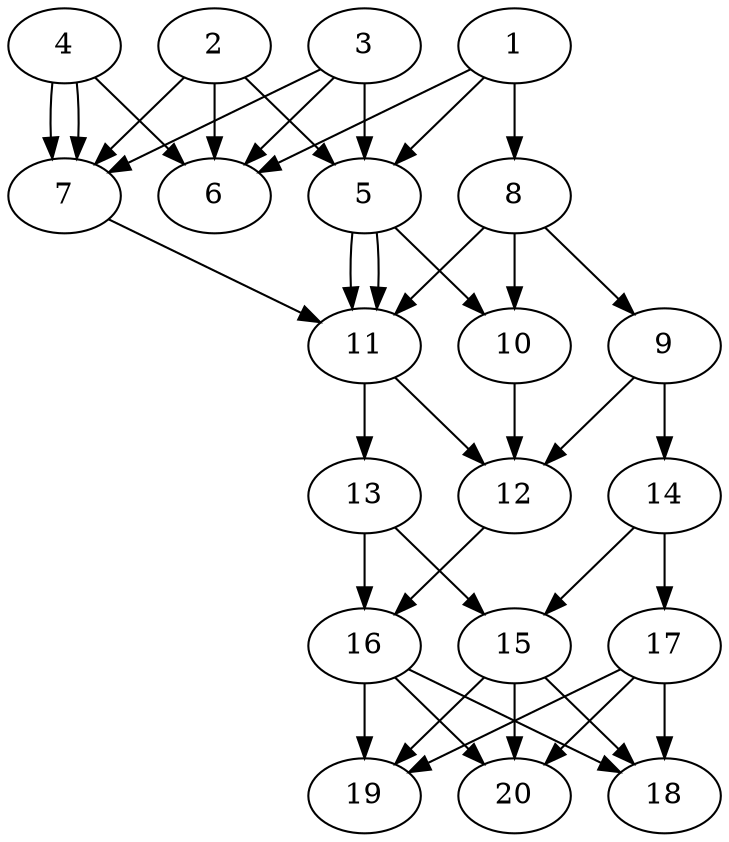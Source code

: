 // DAG automatically generated by daggen at Thu Oct  3 13:58:42 2019
// ./daggen --dot -n 20 --ccr 0.4 --fat 0.5 --regular 0.9 --density 0.9 --mindata 5242880 --maxdata 52428800 
digraph G {
  1 [size="25287680", alpha="0.08", expect_size="10115072"] 
  1 -> 5 [size ="10115072"]
  1 -> 6 [size ="10115072"]
  1 -> 8 [size ="10115072"]
  2 [size="69486080", alpha="0.03", expect_size="27794432"] 
  2 -> 5 [size ="27794432"]
  2 -> 6 [size ="27794432"]
  2 -> 7 [size ="27794432"]
  3 [size="122716160", alpha="0.19", expect_size="49086464"] 
  3 -> 5 [size ="49086464"]
  3 -> 6 [size ="49086464"]
  3 -> 7 [size ="49086464"]
  4 [size="74483200", alpha="0.00", expect_size="29793280"] 
  4 -> 6 [size ="29793280"]
  4 -> 7 [size ="29793280"]
  4 -> 7 [size ="29793280"]
  5 [size="79992320", alpha="0.17", expect_size="31996928"] 
  5 -> 10 [size ="31996928"]
  5 -> 11 [size ="31996928"]
  5 -> 11 [size ="31996928"]
  6 [size="90741760", alpha="0.06", expect_size="36296704"] 
  7 [size="92531200", alpha="0.04", expect_size="37012480"] 
  7 -> 11 [size ="37012480"]
  8 [size="37616640", alpha="0.06", expect_size="15046656"] 
  8 -> 9 [size ="15046656"]
  8 -> 10 [size ="15046656"]
  8 -> 11 [size ="15046656"]
  9 [size="118021120", alpha="0.04", expect_size="47208448"] 
  9 -> 12 [size ="47208448"]
  9 -> 14 [size ="47208448"]
  10 [size="118369280", alpha="0.06", expect_size="47347712"] 
  10 -> 12 [size ="47347712"]
  11 [size="60408320", alpha="0.11", expect_size="24163328"] 
  11 -> 12 [size ="24163328"]
  11 -> 13 [size ="24163328"]
  12 [size="106273280", alpha="0.15", expect_size="42509312"] 
  12 -> 16 [size ="42509312"]
  13 [size="121679360", alpha="0.09", expect_size="48671744"] 
  13 -> 15 [size ="48671744"]
  13 -> 16 [size ="48671744"]
  14 [size="115409920", alpha="0.01", expect_size="46163968"] 
  14 -> 15 [size ="46163968"]
  14 -> 17 [size ="46163968"]
  15 [size="115458560", alpha="0.04", expect_size="46183424"] 
  15 -> 18 [size ="46183424"]
  15 -> 19 [size ="46183424"]
  15 -> 20 [size ="46183424"]
  16 [size="97236480", alpha="0.20", expect_size="38894592"] 
  16 -> 18 [size ="38894592"]
  16 -> 19 [size ="38894592"]
  16 -> 20 [size ="38894592"]
  17 [size="130252800", alpha="0.02", expect_size="52101120"] 
  17 -> 18 [size ="52101120"]
  17 -> 19 [size ="52101120"]
  17 -> 20 [size ="52101120"]
  18 [size="38049280", alpha="0.09", expect_size="15219712"] 
  19 [size="75289600", alpha="0.13", expect_size="30115840"] 
  20 [size="100144640", alpha="0.18", expect_size="40057856"] 
}
